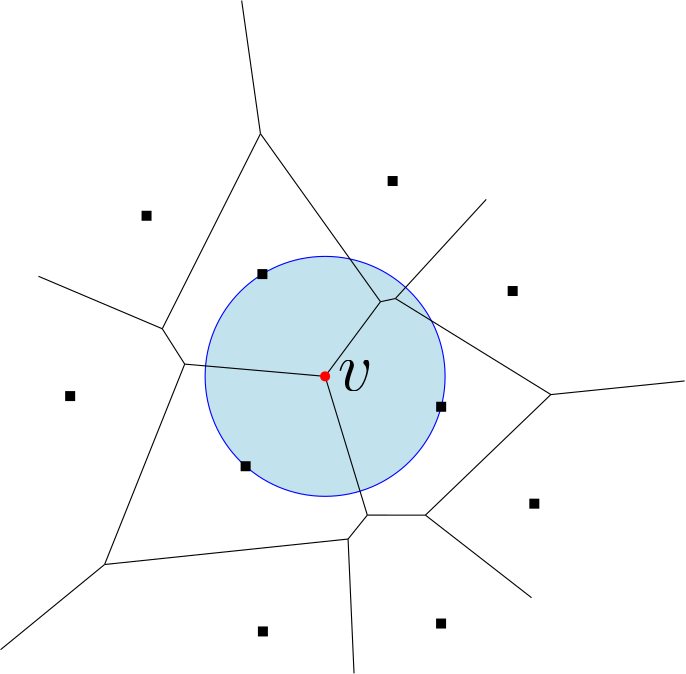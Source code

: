 <?xml version="1.0"?>
<!DOCTYPE ipe SYSTEM "ipe.dtd">
<ipe version="70212" creator="Ipe 7.2.12">
<info created="D:20190928135821" modified="D:20191219203032"/>
<ipestyle name="basic">
<symbol name="arrow/arc(spx)">
<path stroke="sym-stroke" fill="sym-stroke" pen="sym-pen">
0 0 m
-1 0.333 l
-1 -0.333 l
h
</path>
</symbol>
<symbol name="arrow/farc(spx)">
<path stroke="sym-stroke" fill="white" pen="sym-pen">
0 0 m
-1 0.333 l
-1 -0.333 l
h
</path>
</symbol>
<symbol name="arrow/ptarc(spx)">
<path stroke="sym-stroke" fill="sym-stroke" pen="sym-pen">
0 0 m
-1 0.333 l
-0.8 0 l
-1 -0.333 l
h
</path>
</symbol>
<symbol name="arrow/fptarc(spx)">
<path stroke="sym-stroke" fill="white" pen="sym-pen">
0 0 m
-1 0.333 l
-0.8 0 l
-1 -0.333 l
h
</path>
</symbol>
<symbol name="mark/circle(sx)" transformations="translations">
<path fill="sym-stroke">
0.6 0 0 0.6 0 0 e
0.4 0 0 0.4 0 0 e
</path>
</symbol>
<symbol name="mark/disk(sx)" transformations="translations">
<path fill="sym-stroke">
0.6 0 0 0.6 0 0 e
</path>
</symbol>
<symbol name="mark/fdisk(sfx)" transformations="translations">
<group>
<path fill="sym-fill">
0.5 0 0 0.5 0 0 e
</path>
<path fill="sym-stroke" fillrule="eofill">
0.6 0 0 0.6 0 0 e
0.4 0 0 0.4 0 0 e
</path>
</group>
</symbol>
<symbol name="mark/box(sx)" transformations="translations">
<path fill="sym-stroke" fillrule="eofill">
-0.6 -0.6 m
0.6 -0.6 l
0.6 0.6 l
-0.6 0.6 l
h
-0.4 -0.4 m
0.4 -0.4 l
0.4 0.4 l
-0.4 0.4 l
h
</path>
</symbol>
<symbol name="mark/square(sx)" transformations="translations">
<path fill="sym-stroke">
-0.6 -0.6 m
0.6 -0.6 l
0.6 0.6 l
-0.6 0.6 l
h
</path>
</symbol>
<symbol name="mark/fsquare(sfx)" transformations="translations">
<group>
<path fill="sym-fill">
-0.5 -0.5 m
0.5 -0.5 l
0.5 0.5 l
-0.5 0.5 l
h
</path>
<path fill="sym-stroke" fillrule="eofill">
-0.6 -0.6 m
0.6 -0.6 l
0.6 0.6 l
-0.6 0.6 l
h
-0.4 -0.4 m
0.4 -0.4 l
0.4 0.4 l
-0.4 0.4 l
h
</path>
</group>
</symbol>
<symbol name="mark/cross(sx)" transformations="translations">
<group>
<path fill="sym-stroke">
-0.43 -0.57 m
0.57 0.43 l
0.43 0.57 l
-0.57 -0.43 l
h
</path>
<path fill="sym-stroke">
-0.43 0.57 m
0.57 -0.43 l
0.43 -0.57 l
-0.57 0.43 l
h
</path>
</group>
</symbol>
<symbol name="arrow/fnormal(spx)">
<path stroke="sym-stroke" fill="white" pen="sym-pen">
0 0 m
-1 0.333 l
-1 -0.333 l
h
</path>
</symbol>
<symbol name="arrow/pointed(spx)">
<path stroke="sym-stroke" fill="sym-stroke" pen="sym-pen">
0 0 m
-1 0.333 l
-0.8 0 l
-1 -0.333 l
h
</path>
</symbol>
<symbol name="arrow/fpointed(spx)">
<path stroke="sym-stroke" fill="white" pen="sym-pen">
0 0 m
-1 0.333 l
-0.8 0 l
-1 -0.333 l
h
</path>
</symbol>
<symbol name="arrow/linear(spx)">
<path stroke="sym-stroke" pen="sym-pen">
-1 0.333 m
0 0 l
-1 -0.333 l
</path>
</symbol>
<symbol name="arrow/fdouble(spx)">
<path stroke="sym-stroke" fill="white" pen="sym-pen">
0 0 m
-1 0.333 l
-1 -0.333 l
h
-1 0 m
-2 0.333 l
-2 -0.333 l
h
</path>
</symbol>
<symbol name="arrow/double(spx)">
<path stroke="sym-stroke" fill="sym-stroke" pen="sym-pen">
0 0 m
-1 0.333 l
-1 -0.333 l
h
-1 0 m
-2 0.333 l
-2 -0.333 l
h
</path>
</symbol>
<pen name="heavier" value="0.8"/>
<pen name="fat" value="1.2"/>
<pen name="ultrafat" value="2"/>
<symbolsize name="large" value="5"/>
<symbolsize name="small" value="2"/>
<symbolsize name="tiny" value="1.1"/>
<arrowsize name="large" value="10"/>
<arrowsize name="small" value="5"/>
<arrowsize name="tiny" value="3"/>
<color name="red" value="1 0 0"/>
<color name="green" value="0 1 0"/>
<color name="blue" value="0 0 1"/>
<color name="yellow" value="1 1 0"/>
<color name="orange" value="1 0.647 0"/>
<color name="gold" value="1 0.843 0"/>
<color name="purple" value="0.627 0.125 0.941"/>
<color name="gray" value="0.745"/>
<color name="brown" value="0.647 0.165 0.165"/>
<color name="navy" value="0 0 0.502"/>
<color name="pink" value="1 0.753 0.796"/>
<color name="seagreen" value="0.18 0.545 0.341"/>
<color name="turquoise" value="0.251 0.878 0.816"/>
<color name="violet" value="0.933 0.51 0.933"/>
<color name="darkblue" value="0 0 0.545"/>
<color name="darkcyan" value="0 0.545 0.545"/>
<color name="darkgray" value="0.663"/>
<color name="darkgreen" value="0 0.392 0"/>
<color name="darkmagenta" value="0.545 0 0.545"/>
<color name="darkorange" value="1 0.549 0"/>
<color name="darkred" value="0.545 0 0"/>
<color name="lightblue" value="0.678 0.847 0.902"/>
<color name="lightcyan" value="0.878 1 1"/>
<color name="lightgray" value="0.827"/>
<color name="lightgreen" value="0.565 0.933 0.565"/>
<color name="lightyellow" value="1 1 0.878"/>
<dashstyle name="dashed" value="[4] 0"/>
<dashstyle name="dotted" value="[1 3] 0"/>
<dashstyle name="dash dotted" value="[4 2 1 2] 0"/>
<dashstyle name="dash dot dotted" value="[4 2 1 2 1 2] 0"/>
<textsize name="large" value="\large"/>
<textsize name="small" value="\small"/>
<textsize name="tiny" value="\tiny"/>
<textsize name="Large" value="\Large"/>
<textsize name="LARGE" value="\LARGE"/>
<textsize name="huge" value="\huge"/>
<textsize name="Huge" value="\Huge"/>
<textsize name="footnote" value="\footnotesize"/>
<textstyle name="center" begin="\begin{center}" end="\end{center}"/>
<textstyle name="itemize" begin="\begin{itemize}" end="\end{itemize}"/>
<textstyle name="item" begin="\begin{itemize}\item{}" end="\end{itemize}"/>
<gridsize name="4 pts" value="4"/>
<gridsize name="8 pts (~3 mm)" value="8"/>
<gridsize name="16 pts (~6 mm)" value="16"/>
<gridsize name="32 pts (~12 mm)" value="32"/>
<gridsize name="10 pts (~3.5 mm)" value="10"/>
<gridsize name="20 pts (~7 mm)" value="20"/>
<gridsize name="14 pts (~5 mm)" value="14"/>
<gridsize name="28 pts (~10 mm)" value="28"/>
<gridsize name="56 pts (~20 mm)" value="56"/>
<anglesize name="90 deg" value="90"/>
<anglesize name="60 deg" value="60"/>
<anglesize name="45 deg" value="45"/>
<anglesize name="30 deg" value="30"/>
<anglesize name="22.5 deg" value="22.5"/>
<opacity name="10%" value="0.1"/>
<opacity name="30%" value="0.3"/>
<opacity name="50%" value="0.5"/>
<opacity name="75%" value="0.75"/>
<tiling name="falling" angle="-60" step="4" width="1"/>
<tiling name="rising" angle="30" step="4" width="1"/>
</ipestyle>
<page>
<layer name="vertices"/>
<layer name="diagram"/>
<layer name="circle"/>
<layer name="text"/>
<view layers="vertices diagram circle text" active="text"/>
<path layer="circle" matrix="0.484075 0 0 0.484075 176.127 156.547" stroke="blue" fill="lightblue" opacity="75%" stroke-opacity="opaque">
89.2245 0 0 89.2245 271.366 490.83 e
</path>
<use layer="vertices" matrix="0.484075 0 0 0.484075 176.127 156.547" name="mark/square(sx)" pos="224.724 566.893" size="normal" stroke="black"/>
<use matrix="0.484075 0 0 0.484075 182.287 163.588" name="mark/square(sx)" pos="199.533 409.445" size="normal" stroke="black"/>
<use matrix="0.484075 0 0 0.484075 176.127 156.547" name="mark/square(sx)" pos="357.68 468.225" size="normal" stroke="black"/>
<use matrix="0.484075 0 0 0.484075 162.044 157.867" name="mark/square(sx)" pos="350.682 633.37" size="normal" stroke="black"/>
<use matrix="0.484075 0 0 0.484075 176.127 156.547" name="mark/square(sx)" pos="410.862 554.297" size="normal" stroke="black"/>
<use matrix="0.484075 0 0 0.484075 176.127 156.547" name="mark/square(sx)" pos="426.957 396.15" size="normal" stroke="black"/>
<use matrix="0.484075 0 0 0.484075 173.046 148.625" name="mark/square(sx)" pos="363.978 323.374" size="normal" stroke="black"/>
<use matrix="0.484075 0 0 0.484075 151.923 153.906" name="mark/square(sx)" pos="275.107 306.579" size="normal" stroke="black"/>
<use matrix="0.484075 0 0 0.484075 181.847 165.348" name="mark/square(sx)" pos="126.757 592.084" size="normal" stroke="black"/>
<use matrix="0.484075 0 0 0.484075 171.286 134.983" name="mark/square(sx)" pos="91.7687 520.708" size="normal" stroke="black"/>
<group layer="diagram" matrix="0.484075 0 0 0.484075 176.127 156.547">
<path stroke="black">
107.37 350.919 m
30.0017 287.561 l
</path>
<path stroke="black">
107.37 350.919 m
166.949 499.937 l
</path>
<path stroke="black">
107.37 350.919 m
288.439 369.852 l
</path>
<path stroke="black">
345.953 387.623 m
439.246 477.293 l
</path>
<path stroke="black">
345.953 387.623 m
424.883 326.222 l
</path>
<path stroke="black">
345.953 387.623 m
302.755 387.64 l
</path>
<path stroke="black">
288.439 369.852 m
292.876 269.95 l
</path>
<path stroke="black">
288.439 369.852 m
302.755 387.64 l
</path>
<path stroke="black">
302.755 387.64 m
271.366 490.83 l
</path>
<path stroke="black">
223.293 671.291 m
209.317 770.31 l
</path>
<path stroke="black">
223.293 671.291 m
312.562 546.341 l
</path>
<path stroke="black">
223.293 671.291 m
150.26 526.233 l
</path>
<path stroke="black">
312.562 546.341 m
323.642 548.723 l
</path>
<path stroke="black">
312.562 546.341 m
271.366 490.83 l
</path>
<path stroke="black">
271.366 490.83 m
166.949 499.937 l
</path>
<path stroke="black">
166.949 499.937 m
150.26 526.233 l
</path>
<path stroke="black">
150.26 526.233 m
58.1808 565.238 l
</path>
<path stroke="black">
439.246 477.293 m
538.732 487.417 l
</path>
<path stroke="black">
439.246 477.293 m
323.642 548.723 l
</path>
<path stroke="black">
323.642 548.723 m
391.2 622.451 l
</path>
</group>
<use matrix="0.484075 0 0 0.484075 176.127 156.547" name="mark/disk(sx)" pos="271.366 490.83" size="normal" stroke="red"/>
<text layer="text" matrix="0.484075 0 0 0.484075 175.774 154.01" transformations="translations" pos="281.469 485.588" stroke="black" type="label" width="12.623" height="10.672" depth="0" valign="baseline" size="Huge" style="math">v</text>
</page>
</ipe>
